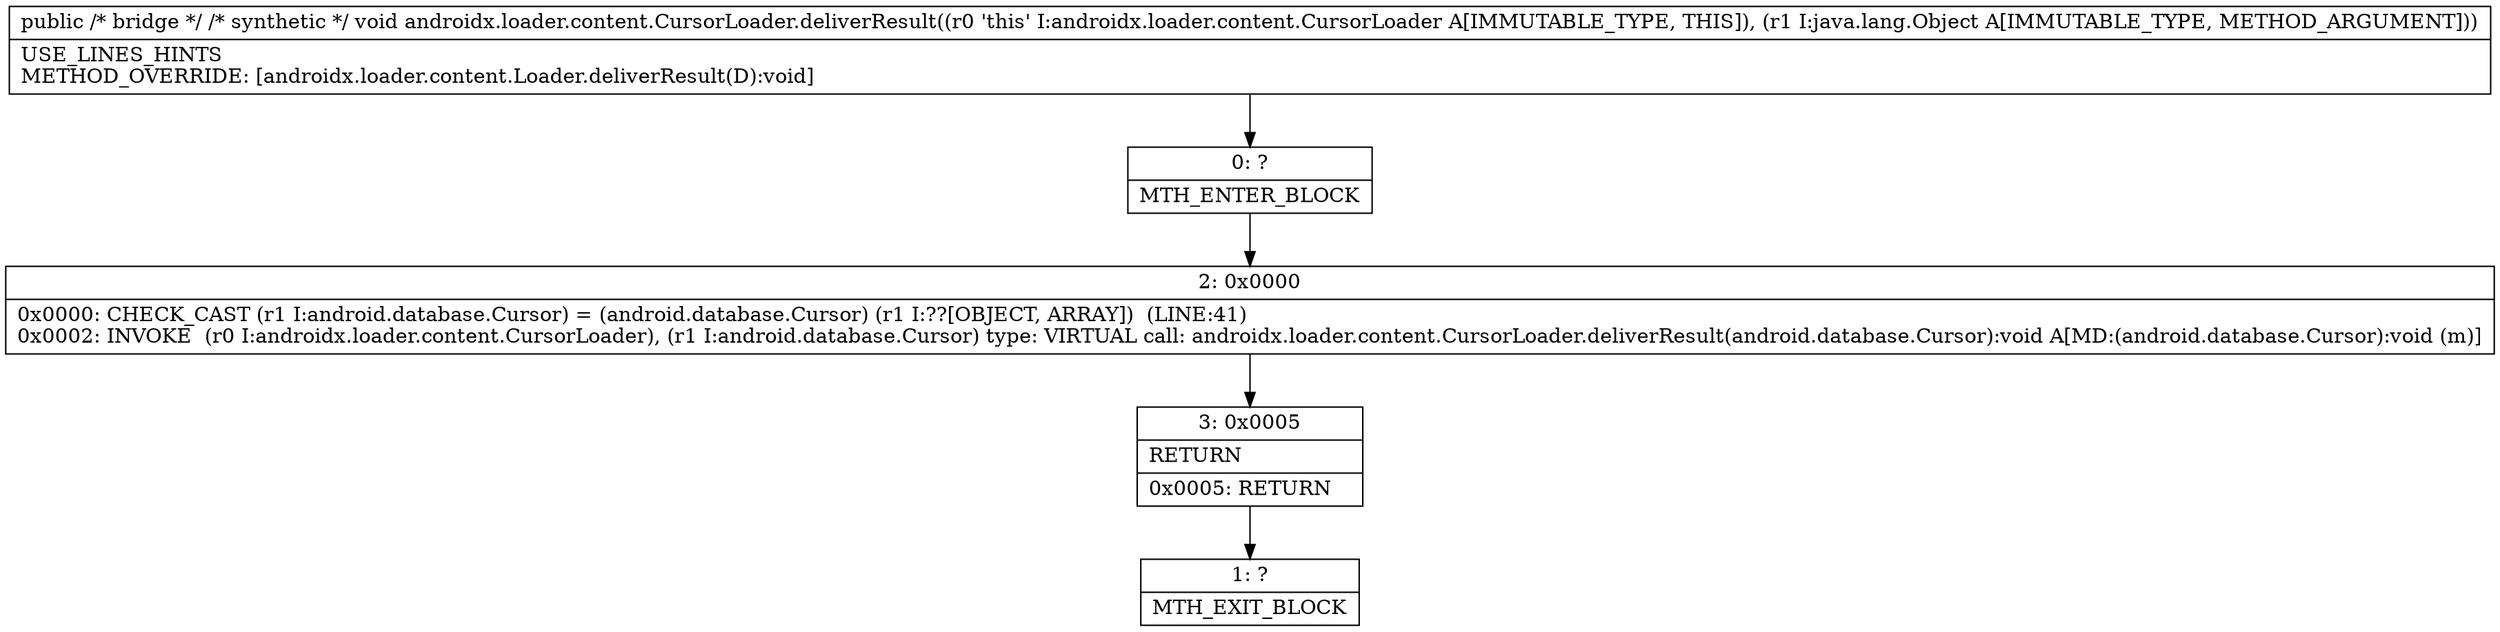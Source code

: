digraph "CFG forandroidx.loader.content.CursorLoader.deliverResult(Ljava\/lang\/Object;)V" {
Node_0 [shape=record,label="{0\:\ ?|MTH_ENTER_BLOCK\l}"];
Node_2 [shape=record,label="{2\:\ 0x0000|0x0000: CHECK_CAST (r1 I:android.database.Cursor) = (android.database.Cursor) (r1 I:??[OBJECT, ARRAY])  (LINE:41)\l0x0002: INVOKE  (r0 I:androidx.loader.content.CursorLoader), (r1 I:android.database.Cursor) type: VIRTUAL call: androidx.loader.content.CursorLoader.deliverResult(android.database.Cursor):void A[MD:(android.database.Cursor):void (m)]\l}"];
Node_3 [shape=record,label="{3\:\ 0x0005|RETURN\l|0x0005: RETURN   \l}"];
Node_1 [shape=record,label="{1\:\ ?|MTH_EXIT_BLOCK\l}"];
MethodNode[shape=record,label="{public \/* bridge *\/ \/* synthetic *\/ void androidx.loader.content.CursorLoader.deliverResult((r0 'this' I:androidx.loader.content.CursorLoader A[IMMUTABLE_TYPE, THIS]), (r1 I:java.lang.Object A[IMMUTABLE_TYPE, METHOD_ARGUMENT]))  | USE_LINES_HINTS\lMETHOD_OVERRIDE: [androidx.loader.content.Loader.deliverResult(D):void]\l}"];
MethodNode -> Node_0;Node_0 -> Node_2;
Node_2 -> Node_3;
Node_3 -> Node_1;
}

